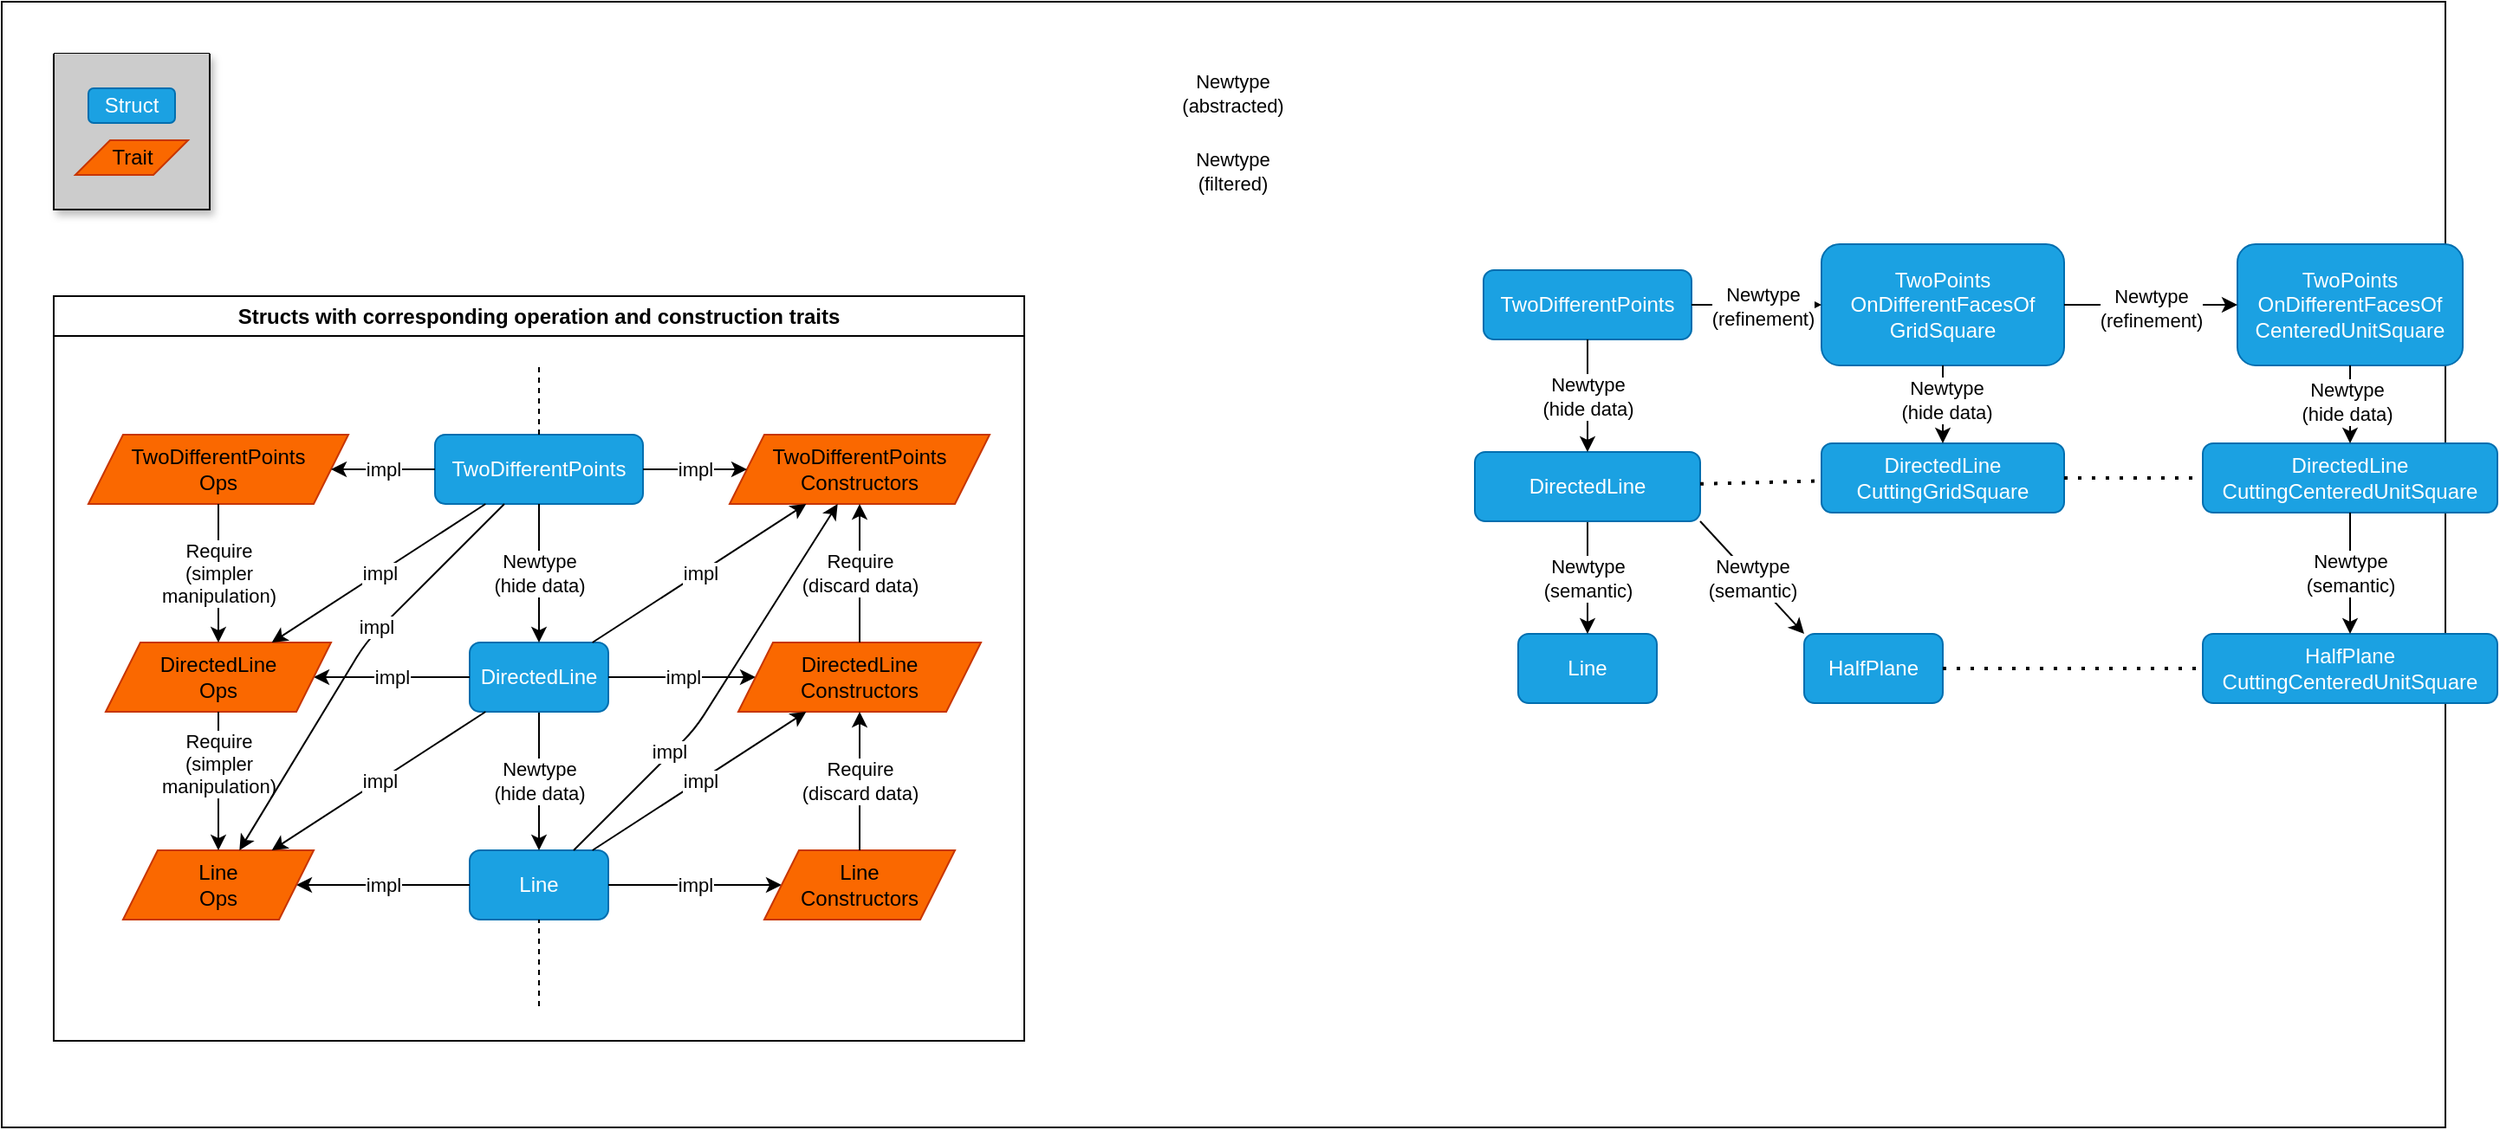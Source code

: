 <mxfile version="24.2.8" type="device">
  <diagram id="R2lEEEUBdFMjLlhIrx00" name="Page-1">
    <mxGraphModel dx="510" dy="747" grid="1" gridSize="10" guides="1" tooltips="1" connect="1" arrows="1" fold="1" page="1" pageScale="1" pageWidth="850" pageHeight="1100" background="#FFFFFF" math="0" shadow="0" extFonts="Permanent Marker^https://fonts.googleapis.com/css?family=Permanent+Marker">
      <root>
        <mxCell id="0" />
        <object label="background" id="v2eCrjNbCVR9gLbqSEYK-68">
          <mxCell style="locked=1;" parent="0" />
        </object>
        <mxCell id="v2eCrjNbCVR9gLbqSEYK-70" value="" style="rounded=0;whiteSpace=wrap;html=1;" parent="v2eCrjNbCVR9gLbqSEYK-68" vertex="1">
          <mxGeometry x="40" width="1410" height="650" as="geometry" />
        </mxCell>
        <object label="main" id="1">
          <mxCell style="" parent="0" />
        </object>
        <mxCell id="v2eCrjNbCVR9gLbqSEYK-106" value="" style="swimlane;startSize=0;swimlaneFillColor=#CCCCCC;shadow=1;" parent="1" vertex="1">
          <mxGeometry x="70" y="30" width="90" height="90" as="geometry" />
        </mxCell>
        <mxCell id="v2eCrjNbCVR9gLbqSEYK-40" value="Trait" style="rounded=0;whiteSpace=wrap;html=1;fillColor=#fa6800;strokeColor=#C73500;fontColor=#000000;shape=parallelogram;fixedSize=1;perimeter=parallelogramPerimeter;flipH=0;flipV=0;" parent="v2eCrjNbCVR9gLbqSEYK-106" vertex="1">
          <mxGeometry x="12.5" y="50" width="65" height="20" as="geometry" />
        </mxCell>
        <mxCell id="v2eCrjNbCVR9gLbqSEYK-41" value="Struct" style="rounded=1;whiteSpace=wrap;fillColor=#1ba1e2;strokeColor=#006EAF;fontColor=#ffffff;verticalAlign=middle;html=1;spacing=2;flipH=0;flipV=0;" parent="v2eCrjNbCVR9gLbqSEYK-106" vertex="1">
          <mxGeometry x="20" y="20" width="50" height="20" as="geometry" />
        </mxCell>
        <mxCell id="8NO0AHSbTcHH3xZStWIT-26" value="Structs with corresponding operation and construction traits" style="swimlane;whiteSpace=wrap;html=1;" parent="1" vertex="1">
          <mxGeometry x="70" y="170" width="560" height="430" as="geometry">
            <mxRectangle x="70" y="170" width="360" height="30" as="alternateBounds" />
          </mxGeometry>
        </mxCell>
        <mxCell id="8NO0AHSbTcHH3xZStWIT-27" value="" style="group" parent="8NO0AHSbTcHH3xZStWIT-26" vertex="1" connectable="0">
          <mxGeometry x="20" y="40" width="520" height="370" as="geometry" />
        </mxCell>
        <mxCell id="v2eCrjNbCVR9gLbqSEYK-79" value="&lt;div&gt;Line&lt;/div&gt;" style="rounded=1;whiteSpace=wrap;html=1;fillColor=#1ba1e2;strokeColor=#006EAF;fontColor=#ffffff;" parent="8NO0AHSbTcHH3xZStWIT-27" vertex="1">
          <mxGeometry x="220" y="280" width="80" height="40" as="geometry" />
        </mxCell>
        <mxCell id="v2eCrjNbCVR9gLbqSEYK-80" style="edgeStyle=orthogonalEdgeStyle;rounded=1;orthogonalLoop=1;jettySize=auto;html=1;noEdgeStyle=1;orthogonal=1;" parent="8NO0AHSbTcHH3xZStWIT-27" source="v2eCrjNbCVR9gLbqSEYK-82" target="v2eCrjNbCVR9gLbqSEYK-79" edge="1">
          <mxGeometry relative="1" as="geometry">
            <Array as="points" />
          </mxGeometry>
        </mxCell>
        <mxCell id="v2eCrjNbCVR9gLbqSEYK-81" value="&lt;div&gt;Newtype&lt;/div&gt;&lt;div&gt;(hide data)&lt;br&gt;&lt;/div&gt;" style="edgeLabel;html=1;align=center;verticalAlign=middle;resizable=0;points=[];rounded=1;" parent="v2eCrjNbCVR9gLbqSEYK-80" vertex="1" connectable="0">
          <mxGeometry relative="1" as="geometry">
            <mxPoint as="offset" />
          </mxGeometry>
        </mxCell>
        <mxCell id="v2eCrjNbCVR9gLbqSEYK-82" value="&lt;div&gt;DirectedLine&lt;/div&gt;" style="rounded=1;whiteSpace=wrap;html=1;fillColor=#1ba1e2;strokeColor=#006EAF;fontColor=#ffffff;" parent="8NO0AHSbTcHH3xZStWIT-27" vertex="1">
          <mxGeometry x="220.001" y="160" width="80" height="40" as="geometry" />
        </mxCell>
        <mxCell id="v2eCrjNbCVR9gLbqSEYK-83" value="TwoDifferentPoints" style="rounded=1;whiteSpace=wrap;html=1;fillColor=#1ba1e2;strokeColor=#006EAF;fontColor=#ffffff;" parent="8NO0AHSbTcHH3xZStWIT-27" vertex="1">
          <mxGeometry x="200" y="40" width="120" height="40" as="geometry" />
        </mxCell>
        <mxCell id="v2eCrjNbCVR9gLbqSEYK-84" value="" style="endArrow=classic;html=1;rounded=1;noEdgeStyle=1;orthogonal=1;" parent="8NO0AHSbTcHH3xZStWIT-27" source="v2eCrjNbCVR9gLbqSEYK-83" target="v2eCrjNbCVR9gLbqSEYK-82" edge="1">
          <mxGeometry width="50" height="50" relative="1" as="geometry">
            <mxPoint x="290" y="575" as="sourcePoint" />
            <mxPoint x="340" y="525" as="targetPoint" />
            <Array as="points" />
          </mxGeometry>
        </mxCell>
        <mxCell id="v2eCrjNbCVR9gLbqSEYK-85" value="&lt;div&gt;Newtype&lt;/div&gt;&lt;div&gt;(hide data)&lt;br&gt;&lt;/div&gt;" style="edgeLabel;html=1;align=center;verticalAlign=middle;resizable=0;points=[];rounded=1;" parent="v2eCrjNbCVR9gLbqSEYK-84" vertex="1" connectable="0">
          <mxGeometry relative="1" as="geometry">
            <mxPoint as="offset" />
          </mxGeometry>
        </mxCell>
        <mxCell id="v2eCrjNbCVR9gLbqSEYK-86" value="" style="endArrow=classic;html=1;rounded=1;" parent="8NO0AHSbTcHH3xZStWIT-27" source="v2eCrjNbCVR9gLbqSEYK-79" target="v2eCrjNbCVR9gLbqSEYK-94" edge="1">
          <mxGeometry width="50" height="50" relative="1" as="geometry">
            <mxPoint x="350" y="290" as="sourcePoint" />
            <mxPoint x="400" y="240" as="targetPoint" />
          </mxGeometry>
        </mxCell>
        <mxCell id="v2eCrjNbCVR9gLbqSEYK-87" value="impl" style="edgeLabel;html=1;align=center;verticalAlign=middle;resizable=0;points=[];rounded=1;" parent="v2eCrjNbCVR9gLbqSEYK-86" vertex="1" connectable="0">
          <mxGeometry relative="1" as="geometry">
            <mxPoint as="offset" />
          </mxGeometry>
        </mxCell>
        <mxCell id="v2eCrjNbCVR9gLbqSEYK-88" value="" style="endArrow=classic;html=1;rounded=1;" parent="8NO0AHSbTcHH3xZStWIT-27" source="v2eCrjNbCVR9gLbqSEYK-82" target="v2eCrjNbCVR9gLbqSEYK-95" edge="1">
          <mxGeometry width="50" height="50" relative="1" as="geometry">
            <mxPoint x="250" y="328" as="sourcePoint" />
            <mxPoint x="380" y="372" as="targetPoint" />
          </mxGeometry>
        </mxCell>
        <mxCell id="v2eCrjNbCVR9gLbqSEYK-89" value="impl" style="edgeLabel;html=1;align=center;verticalAlign=middle;resizable=0;points=[];rounded=1;" parent="v2eCrjNbCVR9gLbqSEYK-88" vertex="1" connectable="0">
          <mxGeometry relative="1" as="geometry">
            <mxPoint as="offset" />
          </mxGeometry>
        </mxCell>
        <mxCell id="v2eCrjNbCVR9gLbqSEYK-90" value="" style="endArrow=classic;html=1;rounded=1;" parent="8NO0AHSbTcHH3xZStWIT-27" source="v2eCrjNbCVR9gLbqSEYK-79" target="v2eCrjNbCVR9gLbqSEYK-98" edge="1">
          <mxGeometry width="50" height="50" relative="1" as="geometry">
            <mxPoint x="286" y="270" as="sourcePoint" />
            <mxPoint x="220" y="220" as="targetPoint" />
          </mxGeometry>
        </mxCell>
        <mxCell id="v2eCrjNbCVR9gLbqSEYK-91" value="impl" style="edgeLabel;html=1;align=center;verticalAlign=middle;resizable=0;points=[];rounded=1;" parent="v2eCrjNbCVR9gLbqSEYK-90" vertex="1" connectable="0">
          <mxGeometry relative="1" as="geometry">
            <mxPoint as="offset" />
          </mxGeometry>
        </mxCell>
        <mxCell id="v2eCrjNbCVR9gLbqSEYK-92" value="" style="endArrow=classic;html=1;rounded=1;" parent="8NO0AHSbTcHH3xZStWIT-27" source="v2eCrjNbCVR9gLbqSEYK-82" target="v2eCrjNbCVR9gLbqSEYK-99" edge="1">
          <mxGeometry width="50" height="50" relative="1" as="geometry">
            <mxPoint x="270" y="210" as="sourcePoint" />
            <mxPoint x="204" y="160" as="targetPoint" />
          </mxGeometry>
        </mxCell>
        <mxCell id="v2eCrjNbCVR9gLbqSEYK-93" value="impl" style="edgeLabel;html=1;align=center;verticalAlign=middle;resizable=0;points=[];rounded=1;" parent="v2eCrjNbCVR9gLbqSEYK-92" vertex="1" connectable="0">
          <mxGeometry relative="1" as="geometry">
            <mxPoint as="offset" />
          </mxGeometry>
        </mxCell>
        <mxCell id="v2eCrjNbCVR9gLbqSEYK-94" value="&lt;div&gt;Line&lt;/div&gt;&lt;div&gt;Ops&lt;br&gt;&lt;/div&gt;" style="rounded=0;whiteSpace=wrap;html=1;fillColor=#fa6800;strokeColor=#C73500;fontColor=#000000;shape=parallelogram;fixedSize=1;perimeter=parallelogramPerimeter;" parent="8NO0AHSbTcHH3xZStWIT-27" vertex="1">
          <mxGeometry x="20" y="280" width="110" height="40" as="geometry" />
        </mxCell>
        <mxCell id="v2eCrjNbCVR9gLbqSEYK-95" value="&lt;div&gt;DirectedLine&lt;/div&gt;&lt;div&gt;Ops&lt;br&gt;&lt;/div&gt;" style="rounded=0;whiteSpace=wrap;html=1;fillColor=#fa6800;strokeColor=#C73500;fontColor=#000000;shape=parallelogram;fixedSize=1;perimeter=parallelogramPerimeter;" parent="8NO0AHSbTcHH3xZStWIT-27" vertex="1">
          <mxGeometry x="10" y="160" width="130" height="40" as="geometry" />
        </mxCell>
        <mxCell id="v2eCrjNbCVR9gLbqSEYK-96" value="" style="endArrow=classic;html=1;rounded=1;" parent="8NO0AHSbTcHH3xZStWIT-27" source="v2eCrjNbCVR9gLbqSEYK-95" target="v2eCrjNbCVR9gLbqSEYK-94" edge="1">
          <mxGeometry relative="1" as="geometry">
            <mxPoint x="590" y="50" as="sourcePoint" />
            <mxPoint x="690" y="50" as="targetPoint" />
          </mxGeometry>
        </mxCell>
        <mxCell id="v2eCrjNbCVR9gLbqSEYK-97" value="&lt;div&gt;Require&lt;/div&gt;&lt;div&gt;(simpler&lt;/div&gt;&lt;div&gt;manipulation)&lt;br&gt;&lt;/div&gt;" style="edgeLabel;resizable=0;html=1;;align=center;verticalAlign=middle;container=0;rounded=1;" parent="v2eCrjNbCVR9gLbqSEYK-96" connectable="0" vertex="1">
          <mxGeometry relative="1" as="geometry">
            <mxPoint y="-10" as="offset" />
          </mxGeometry>
        </mxCell>
        <mxCell id="v2eCrjNbCVR9gLbqSEYK-98" value="&lt;div&gt;Line&lt;/div&gt;&lt;div&gt;Constructors&lt;br&gt;&lt;/div&gt;" style="rounded=0;whiteSpace=wrap;html=1;fillColor=#fa6800;strokeColor=#C73500;fontColor=#000000;shape=parallelogram;fixedSize=1;perimeter=parallelogramPerimeter;" parent="8NO0AHSbTcHH3xZStWIT-27" vertex="1">
          <mxGeometry x="390" y="280" width="110" height="40" as="geometry" />
        </mxCell>
        <mxCell id="v2eCrjNbCVR9gLbqSEYK-99" value="&lt;div&gt;DirectedLine&lt;/div&gt;&lt;div&gt;Constructors&lt;br&gt;&lt;/div&gt;" style="rounded=0;whiteSpace=wrap;html=1;fillColor=#fa6800;strokeColor=#C73500;fontColor=#000000;shape=parallelogram;fixedSize=1;perimeter=parallelogramPerimeter;" parent="8NO0AHSbTcHH3xZStWIT-27" vertex="1">
          <mxGeometry x="375" y="160" width="140" height="40" as="geometry" />
        </mxCell>
        <mxCell id="v2eCrjNbCVR9gLbqSEYK-100" value="" style="endArrow=classic;html=1;rounded=1;" parent="8NO0AHSbTcHH3xZStWIT-27" source="v2eCrjNbCVR9gLbqSEYK-98" target="v2eCrjNbCVR9gLbqSEYK-99" edge="1">
          <mxGeometry relative="1" as="geometry">
            <mxPoint x="327" y="435" as="sourcePoint" />
            <mxPoint x="173" y="190" as="targetPoint" />
          </mxGeometry>
        </mxCell>
        <mxCell id="v2eCrjNbCVR9gLbqSEYK-101" value="&lt;div&gt;Require&lt;/div&gt;&lt;div&gt;(discard data)&lt;br&gt;&lt;/div&gt;" style="edgeLabel;resizable=0;html=1;;align=center;verticalAlign=middle;container=0;rounded=1;" parent="v2eCrjNbCVR9gLbqSEYK-100" connectable="0" vertex="1">
          <mxGeometry relative="1" as="geometry">
            <mxPoint as="offset" />
          </mxGeometry>
        </mxCell>
        <mxCell id="8NO0AHSbTcHH3xZStWIT-1" value="" style="endArrow=classic;html=1;rounded=1;" parent="8NO0AHSbTcHH3xZStWIT-27" source="v2eCrjNbCVR9gLbqSEYK-82" target="v2eCrjNbCVR9gLbqSEYK-94" edge="1">
          <mxGeometry width="50" height="50" relative="1" as="geometry">
            <mxPoint x="220" y="230" as="sourcePoint" />
            <mxPoint x="150" y="230" as="targetPoint" />
          </mxGeometry>
        </mxCell>
        <mxCell id="8NO0AHSbTcHH3xZStWIT-2" value="impl" style="edgeLabel;html=1;align=center;verticalAlign=middle;resizable=0;points=[];rounded=1;" parent="8NO0AHSbTcHH3xZStWIT-1" vertex="1" connectable="0">
          <mxGeometry relative="1" as="geometry">
            <mxPoint as="offset" />
          </mxGeometry>
        </mxCell>
        <mxCell id="8NO0AHSbTcHH3xZStWIT-3" value="" style="endArrow=classic;html=1;rounded=1;" parent="8NO0AHSbTcHH3xZStWIT-27" source="v2eCrjNbCVR9gLbqSEYK-79" target="v2eCrjNbCVR9gLbqSEYK-99" edge="1">
          <mxGeometry width="50" height="50" relative="1" as="geometry">
            <mxPoint x="310" y="310" as="sourcePoint" />
            <mxPoint x="395" y="310" as="targetPoint" />
          </mxGeometry>
        </mxCell>
        <mxCell id="8NO0AHSbTcHH3xZStWIT-4" value="impl" style="edgeLabel;html=1;align=center;verticalAlign=middle;resizable=0;points=[];rounded=1;" parent="8NO0AHSbTcHH3xZStWIT-3" vertex="1" connectable="0">
          <mxGeometry relative="1" as="geometry">
            <mxPoint as="offset" />
          </mxGeometry>
        </mxCell>
        <mxCell id="8NO0AHSbTcHH3xZStWIT-5" value="&lt;div&gt;TwoDifferentPoints&lt;br&gt;&lt;/div&gt;&lt;div&gt;Ops&lt;br&gt;&lt;/div&gt;" style="rounded=0;whiteSpace=wrap;html=1;fillColor=#fa6800;strokeColor=#C73500;fontColor=#000000;shape=parallelogram;fixedSize=1;perimeter=parallelogramPerimeter;" parent="8NO0AHSbTcHH3xZStWIT-27" vertex="1">
          <mxGeometry y="40" width="150" height="40" as="geometry" />
        </mxCell>
        <mxCell id="8NO0AHSbTcHH3xZStWIT-6" value="&lt;div&gt;TwoDifferentPoints&lt;br&gt;&lt;/div&gt;&lt;div&gt;Constructors&lt;br&gt;&lt;/div&gt;" style="rounded=0;whiteSpace=wrap;html=1;fillColor=#fa6800;strokeColor=#C73500;fontColor=#000000;shape=parallelogram;fixedSize=1;perimeter=parallelogramPerimeter;" parent="8NO0AHSbTcHH3xZStWIT-27" vertex="1">
          <mxGeometry x="370" y="40" width="150" height="40" as="geometry" />
        </mxCell>
        <mxCell id="8NO0AHSbTcHH3xZStWIT-7" value="" style="endArrow=classic;html=1;rounded=1;" parent="8NO0AHSbTcHH3xZStWIT-27" source="8NO0AHSbTcHH3xZStWIT-5" target="v2eCrjNbCVR9gLbqSEYK-95" edge="1">
          <mxGeometry relative="1" as="geometry">
            <mxPoint x="-60" y="90" as="sourcePoint" />
            <mxPoint x="-60" y="170" as="targetPoint" />
          </mxGeometry>
        </mxCell>
        <mxCell id="8NO0AHSbTcHH3xZStWIT-8" value="&lt;div&gt;Require&lt;/div&gt;&lt;div&gt;(simpler&lt;/div&gt;&lt;div&gt;manipulation)&lt;br&gt;&lt;/div&gt;" style="edgeLabel;resizable=0;html=1;;align=center;verticalAlign=middle;container=0;rounded=1;" parent="8NO0AHSbTcHH3xZStWIT-7" connectable="0" vertex="1">
          <mxGeometry relative="1" as="geometry">
            <mxPoint as="offset" />
          </mxGeometry>
        </mxCell>
        <mxCell id="8NO0AHSbTcHH3xZStWIT-9" value="" style="endArrow=classic;html=1;rounded=1;" parent="8NO0AHSbTcHH3xZStWIT-27" source="v2eCrjNbCVR9gLbqSEYK-99" target="8NO0AHSbTcHH3xZStWIT-6" edge="1">
          <mxGeometry relative="1" as="geometry">
            <mxPoint x="605" y="150" as="sourcePoint" />
            <mxPoint x="605" y="70" as="targetPoint" />
          </mxGeometry>
        </mxCell>
        <mxCell id="8NO0AHSbTcHH3xZStWIT-10" value="&lt;div&gt;Require&lt;/div&gt;&lt;div&gt;(discard data)&lt;br&gt;&lt;/div&gt;" style="edgeLabel;resizable=0;html=1;;align=center;verticalAlign=middle;container=0;rounded=1;" parent="8NO0AHSbTcHH3xZStWIT-9" connectable="0" vertex="1">
          <mxGeometry relative="1" as="geometry">
            <mxPoint as="offset" />
          </mxGeometry>
        </mxCell>
        <mxCell id="8NO0AHSbTcHH3xZStWIT-11" value="" style="endArrow=classic;html=1;rounded=1;" parent="8NO0AHSbTcHH3xZStWIT-27" source="v2eCrjNbCVR9gLbqSEYK-83" target="8NO0AHSbTcHH3xZStWIT-6" edge="1">
          <mxGeometry width="50" height="50" relative="1" as="geometry">
            <mxPoint x="298" y="290" as="sourcePoint" />
            <mxPoint x="412" y="210" as="targetPoint" />
          </mxGeometry>
        </mxCell>
        <mxCell id="8NO0AHSbTcHH3xZStWIT-12" value="impl" style="edgeLabel;html=1;align=center;verticalAlign=middle;resizable=0;points=[];rounded=1;" parent="8NO0AHSbTcHH3xZStWIT-11" vertex="1" connectable="0">
          <mxGeometry relative="1" as="geometry">
            <mxPoint as="offset" />
          </mxGeometry>
        </mxCell>
        <mxCell id="8NO0AHSbTcHH3xZStWIT-13" value="" style="endArrow=classic;html=1;rounded=1;" parent="8NO0AHSbTcHH3xZStWIT-27" source="v2eCrjNbCVR9gLbqSEYK-83" target="8NO0AHSbTcHH3xZStWIT-5" edge="1">
          <mxGeometry width="50" height="50" relative="1" as="geometry">
            <mxPoint x="220" y="-20" as="sourcePoint" />
            <mxPoint x="150" y="-20" as="targetPoint" />
          </mxGeometry>
        </mxCell>
        <mxCell id="8NO0AHSbTcHH3xZStWIT-14" value="impl" style="edgeLabel;html=1;align=center;verticalAlign=middle;resizable=0;points=[];rounded=1;" parent="8NO0AHSbTcHH3xZStWIT-13" vertex="1" connectable="0">
          <mxGeometry relative="1" as="geometry">
            <mxPoint as="offset" />
          </mxGeometry>
        </mxCell>
        <mxCell id="8NO0AHSbTcHH3xZStWIT-15" value="" style="endArrow=classic;html=1;rounded=1;" parent="8NO0AHSbTcHH3xZStWIT-27" source="v2eCrjNbCVR9gLbqSEYK-82" target="8NO0AHSbTcHH3xZStWIT-6" edge="1">
          <mxGeometry width="50" height="50" relative="1" as="geometry">
            <mxPoint x="273" y="10" as="sourcePoint" />
            <mxPoint x="410" y="-70" as="targetPoint" />
          </mxGeometry>
        </mxCell>
        <mxCell id="8NO0AHSbTcHH3xZStWIT-16" value="impl" style="edgeLabel;html=1;align=center;verticalAlign=middle;resizable=0;points=[];rounded=1;" parent="8NO0AHSbTcHH3xZStWIT-15" vertex="1" connectable="0">
          <mxGeometry relative="1" as="geometry">
            <mxPoint as="offset" />
          </mxGeometry>
        </mxCell>
        <mxCell id="8NO0AHSbTcHH3xZStWIT-17" value="" style="endArrow=classic;html=1;rounded=1;" parent="8NO0AHSbTcHH3xZStWIT-27" source="v2eCrjNbCVR9gLbqSEYK-79" target="8NO0AHSbTcHH3xZStWIT-6" edge="1">
          <mxGeometry width="50" height="50" relative="1" as="geometry">
            <mxPoint x="304" y="170" as="sourcePoint" />
            <mxPoint x="441" y="90" as="targetPoint" />
            <Array as="points">
              <mxPoint x="350" y="210" />
            </Array>
          </mxGeometry>
        </mxCell>
        <mxCell id="8NO0AHSbTcHH3xZStWIT-18" value="impl" style="edgeLabel;html=1;align=center;verticalAlign=middle;resizable=0;points=[];rounded=1;" parent="8NO0AHSbTcHH3xZStWIT-17" vertex="1" connectable="0">
          <mxGeometry relative="1" as="geometry">
            <mxPoint x="-30" y="36" as="offset" />
          </mxGeometry>
        </mxCell>
        <mxCell id="8NO0AHSbTcHH3xZStWIT-19" value="" style="endArrow=classic;html=1;rounded=1;" parent="8NO0AHSbTcHH3xZStWIT-27" source="v2eCrjNbCVR9gLbqSEYK-83" target="v2eCrjNbCVR9gLbqSEYK-95" edge="1">
          <mxGeometry width="50" height="50" relative="1" as="geometry">
            <mxPoint x="243" y="210" as="sourcePoint" />
            <mxPoint x="133" y="290" as="targetPoint" />
          </mxGeometry>
        </mxCell>
        <mxCell id="8NO0AHSbTcHH3xZStWIT-20" value="impl" style="edgeLabel;html=1;align=center;verticalAlign=middle;resizable=0;points=[];rounded=1;" parent="8NO0AHSbTcHH3xZStWIT-19" vertex="1" connectable="0">
          <mxGeometry relative="1" as="geometry">
            <mxPoint as="offset" />
          </mxGeometry>
        </mxCell>
        <mxCell id="8NO0AHSbTcHH3xZStWIT-21" value="" style="endArrow=classic;html=1;rounded=1;" parent="8NO0AHSbTcHH3xZStWIT-27" source="v2eCrjNbCVR9gLbqSEYK-83" target="v2eCrjNbCVR9gLbqSEYK-94" edge="1">
          <mxGeometry width="50" height="50" relative="1" as="geometry">
            <mxPoint x="243" y="90" as="sourcePoint" />
            <mxPoint x="133" y="170" as="targetPoint" />
            <Array as="points">
              <mxPoint x="160" y="160" />
            </Array>
          </mxGeometry>
        </mxCell>
        <mxCell id="8NO0AHSbTcHH3xZStWIT-22" value="impl" style="edgeLabel;html=1;align=center;verticalAlign=middle;resizable=0;points=[];rounded=1;" parent="8NO0AHSbTcHH3xZStWIT-21" vertex="1" connectable="0">
          <mxGeometry relative="1" as="geometry">
            <mxPoint x="13" y="-21" as="offset" />
          </mxGeometry>
        </mxCell>
        <mxCell id="8NO0AHSbTcHH3xZStWIT-23" value="" style="endArrow=none;dashed=1;html=1;rounded=0;exitX=0.5;exitY=0;exitDx=0;exitDy=0;" parent="8NO0AHSbTcHH3xZStWIT-27" source="v2eCrjNbCVR9gLbqSEYK-83" edge="1">
          <mxGeometry width="50" height="50" relative="1" as="geometry">
            <mxPoint x="280" as="sourcePoint" />
            <mxPoint x="260" as="targetPoint" />
          </mxGeometry>
        </mxCell>
        <mxCell id="8NO0AHSbTcHH3xZStWIT-24" value="" style="endArrow=none;dashed=1;html=1;rounded=0;entryX=0.5;entryY=1;entryDx=0;entryDy=0;" parent="8NO0AHSbTcHH3xZStWIT-27" target="v2eCrjNbCVR9gLbqSEYK-79" edge="1">
          <mxGeometry width="50" height="50" relative="1" as="geometry">
            <mxPoint x="260" y="370" as="sourcePoint" />
            <mxPoint x="240" y="380" as="targetPoint" />
          </mxGeometry>
        </mxCell>
        <mxCell id="8NO0AHSbTcHH3xZStWIT-35" value="&lt;div&gt;Line&lt;/div&gt;" style="rounded=1;whiteSpace=wrap;html=1;fillColor=#1ba1e2;strokeColor=#006EAF;fontColor=#ffffff;" parent="1" vertex="1">
          <mxGeometry x="915" y="365" width="80" height="40" as="geometry" />
        </mxCell>
        <mxCell id="8NO0AHSbTcHH3xZStWIT-36" style="edgeStyle=orthogonalEdgeStyle;rounded=1;orthogonalLoop=1;jettySize=auto;html=1;noEdgeStyle=1;orthogonal=1;" parent="1" source="8NO0AHSbTcHH3xZStWIT-38" target="8NO0AHSbTcHH3xZStWIT-35" edge="1">
          <mxGeometry relative="1" as="geometry">
            <Array as="points" />
          </mxGeometry>
        </mxCell>
        <mxCell id="8NO0AHSbTcHH3xZStWIT-37" value="&lt;div&gt;Newtype&lt;/div&gt;&lt;div&gt;(semantic)&lt;br&gt;&lt;/div&gt;" style="edgeLabel;html=1;align=center;verticalAlign=middle;resizable=0;points=[];rounded=1;" parent="8NO0AHSbTcHH3xZStWIT-36" vertex="1" connectable="0">
          <mxGeometry relative="1" as="geometry">
            <mxPoint as="offset" />
          </mxGeometry>
        </mxCell>
        <mxCell id="8NO0AHSbTcHH3xZStWIT-38" value="&lt;div&gt;DirectedLine&lt;/div&gt;" style="rounded=1;whiteSpace=wrap;html=1;fillColor=#1ba1e2;strokeColor=#006EAF;fontColor=#ffffff;" parent="1" vertex="1">
          <mxGeometry x="890" y="260" width="130" height="40" as="geometry" />
        </mxCell>
        <mxCell id="8NO0AHSbTcHH3xZStWIT-39" value="TwoDifferentPoints" style="rounded=1;whiteSpace=wrap;html=1;fillColor=#1ba1e2;strokeColor=#006EAF;fontColor=#ffffff;" parent="1" vertex="1">
          <mxGeometry x="895" y="155" width="120" height="40" as="geometry" />
        </mxCell>
        <mxCell id="8NO0AHSbTcHH3xZStWIT-40" value="" style="endArrow=classic;html=1;rounded=1;noEdgeStyle=1;orthogonal=1;" parent="1" source="8NO0AHSbTcHH3xZStWIT-39" target="8NO0AHSbTcHH3xZStWIT-38" edge="1">
          <mxGeometry width="50" height="50" relative="1" as="geometry">
            <mxPoint x="975" y="690" as="sourcePoint" />
            <mxPoint x="1025" y="640" as="targetPoint" />
            <Array as="points" />
          </mxGeometry>
        </mxCell>
        <mxCell id="8NO0AHSbTcHH3xZStWIT-41" value="&lt;div&gt;Newtype&lt;/div&gt;&lt;div&gt;(hide data)&lt;br&gt;&lt;/div&gt;" style="edgeLabel;html=1;align=center;verticalAlign=middle;resizable=0;points=[];rounded=1;" parent="8NO0AHSbTcHH3xZStWIT-40" vertex="1" connectable="0">
          <mxGeometry relative="1" as="geometry">
            <mxPoint as="offset" />
          </mxGeometry>
        </mxCell>
        <mxCell id="8NO0AHSbTcHH3xZStWIT-42" value="HalfPlane" style="rounded=1;whiteSpace=wrap;html=1;fillColor=#1ba1e2;strokeColor=#006EAF;fontColor=#ffffff;" parent="1" vertex="1">
          <mxGeometry x="1080" y="365" width="80" height="40" as="geometry" />
        </mxCell>
        <mxCell id="8NO0AHSbTcHH3xZStWIT-43" style="edgeStyle=orthogonalEdgeStyle;rounded=1;orthogonalLoop=1;jettySize=auto;html=1;noEdgeStyle=1;orthogonal=1;" parent="1" source="8NO0AHSbTcHH3xZStWIT-38" target="8NO0AHSbTcHH3xZStWIT-42" edge="1">
          <mxGeometry relative="1" as="geometry">
            <Array as="points" />
            <mxPoint x="955" y="325" as="sourcePoint" />
            <mxPoint x="955" y="405" as="targetPoint" />
          </mxGeometry>
        </mxCell>
        <mxCell id="8NO0AHSbTcHH3xZStWIT-44" value="&lt;div&gt;Newtype&lt;/div&gt;&lt;div&gt;(semantic)&lt;br&gt;&lt;/div&gt;" style="edgeLabel;html=1;align=center;verticalAlign=middle;resizable=0;points=[];rounded=1;" parent="8NO0AHSbTcHH3xZStWIT-43" vertex="1" connectable="0">
          <mxGeometry relative="1" as="geometry">
            <mxPoint as="offset" />
          </mxGeometry>
        </mxCell>
        <mxCell id="8NO0AHSbTcHH3xZStWIT-47" value="&lt;div&gt;DirectedLine&lt;/div&gt;&lt;div&gt;CuttingCenteredUnitSquare&lt;br&gt;&lt;/div&gt;" style="rounded=1;whiteSpace=wrap;html=1;fillColor=#1ba1e2;strokeColor=#006EAF;fontColor=#ffffff;" parent="1" vertex="1">
          <mxGeometry x="1310" y="255" width="170" height="40" as="geometry" />
        </mxCell>
        <mxCell id="8NO0AHSbTcHH3xZStWIT-50" value="&lt;div&gt;DirectedLine&lt;/div&gt;&lt;div&gt;CuttingGridSquare&lt;br&gt;&lt;/div&gt;" style="rounded=1;whiteSpace=wrap;html=1;fillColor=#1ba1e2;strokeColor=#006EAF;fontColor=#ffffff;" parent="1" vertex="1">
          <mxGeometry x="1090" y="255" width="140" height="40" as="geometry" />
        </mxCell>
        <mxCell id="8NO0AHSbTcHH3xZStWIT-51" value="&lt;div&gt;TwoPoints&lt;/div&gt;&lt;div&gt;OnDifferentFacesOf&lt;/div&gt;&lt;div&gt;GridSquare&lt;/div&gt;" style="rounded=1;whiteSpace=wrap;html=1;fillColor=#1ba1e2;strokeColor=#006EAF;fontColor=#ffffff;" parent="1" vertex="1">
          <mxGeometry x="1090" y="140" width="140" height="70" as="geometry" />
        </mxCell>
        <mxCell id="8NO0AHSbTcHH3xZStWIT-52" value="&lt;div&gt;TwoPoints&lt;/div&gt;&lt;div&gt;OnDifferentFacesOf&lt;/div&gt;&lt;div&gt;CenteredUnitSquare&lt;/div&gt;" style="rounded=1;whiteSpace=wrap;html=1;fillColor=#1ba1e2;strokeColor=#006EAF;fontColor=#ffffff;" parent="1" vertex="1">
          <mxGeometry x="1330" y="140" width="130" height="70" as="geometry" />
        </mxCell>
        <mxCell id="8NO0AHSbTcHH3xZStWIT-57" value="" style="endArrow=classic;html=1;rounded=0;" parent="1" source="8NO0AHSbTcHH3xZStWIT-39" target="8NO0AHSbTcHH3xZStWIT-51" edge="1">
          <mxGeometry width="50" height="50" relative="1" as="geometry">
            <mxPoint x="1025" y="235" as="sourcePoint" />
            <mxPoint x="1075" y="185" as="targetPoint" />
          </mxGeometry>
        </mxCell>
        <mxCell id="dO09flpF3zp-Y3cEDFPq-5" value="&lt;div&gt;Newtype&lt;/div&gt;&lt;div&gt;(refinement)&lt;br&gt;&lt;/div&gt;" style="edgeLabel;html=1;align=center;verticalAlign=middle;resizable=0;points=[];" vertex="1" connectable="0" parent="8NO0AHSbTcHH3xZStWIT-57">
          <mxGeometry x="0.081" y="-1" relative="1" as="geometry">
            <mxPoint as="offset" />
          </mxGeometry>
        </mxCell>
        <mxCell id="8NO0AHSbTcHH3xZStWIT-58" value="" style="endArrow=classic;html=1;rounded=0;" parent="1" source="8NO0AHSbTcHH3xZStWIT-51" target="8NO0AHSbTcHH3xZStWIT-52" edge="1">
          <mxGeometry width="50" height="50" relative="1" as="geometry">
            <mxPoint x="1015" y="178" as="sourcePoint" />
            <mxPoint x="1065" y="173" as="targetPoint" />
          </mxGeometry>
        </mxCell>
        <mxCell id="dO09flpF3zp-Y3cEDFPq-7" value="&lt;div&gt;Newtype&lt;/div&gt;&lt;div&gt;(refinement)&lt;br&gt;&lt;/div&gt;" style="edgeLabel;html=1;align=center;verticalAlign=middle;resizable=0;points=[];" vertex="1" connectable="0" parent="8NO0AHSbTcHH3xZStWIT-58">
          <mxGeometry x="-0.002" y="-2" relative="1" as="geometry">
            <mxPoint as="offset" />
          </mxGeometry>
        </mxCell>
        <mxCell id="8NO0AHSbTcHH3xZStWIT-59" value="" style="endArrow=classic;html=1;rounded=0;" parent="1" source="8NO0AHSbTcHH3xZStWIT-52" target="8NO0AHSbTcHH3xZStWIT-47" edge="1">
          <mxGeometry width="50" height="50" relative="1" as="geometry">
            <mxPoint x="1230" y="175" as="sourcePoint" />
            <mxPoint x="1230" y="215" as="targetPoint" />
          </mxGeometry>
        </mxCell>
        <mxCell id="dO09flpF3zp-Y3cEDFPq-8" value="&lt;div&gt;Newtype&lt;/div&gt;&lt;div&gt;(hide data)&lt;br&gt;&lt;/div&gt;" style="edgeLabel;html=1;align=center;verticalAlign=middle;resizable=0;points=[];" vertex="1" connectable="0" parent="8NO0AHSbTcHH3xZStWIT-59">
          <mxGeometry x="0.311" y="-2" relative="1" as="geometry">
            <mxPoint y="-9" as="offset" />
          </mxGeometry>
        </mxCell>
        <mxCell id="8NO0AHSbTcHH3xZStWIT-64" value="" style="endArrow=classic;html=1;rounded=0;" parent="1" source="8NO0AHSbTcHH3xZStWIT-51" target="8NO0AHSbTcHH3xZStWIT-50" edge="1">
          <mxGeometry width="50" height="50" relative="1" as="geometry">
            <mxPoint x="1296" y="205" as="sourcePoint" />
            <mxPoint x="1494" y="265" as="targetPoint" />
          </mxGeometry>
        </mxCell>
        <mxCell id="dO09flpF3zp-Y3cEDFPq-4" value="&lt;div&gt;Newtype&lt;/div&gt;&lt;div&gt;(hide data)&lt;br&gt;&lt;/div&gt;" style="edgeLabel;html=1;align=center;verticalAlign=middle;resizable=0;points=[];" vertex="1" connectable="0" parent="8NO0AHSbTcHH3xZStWIT-64">
          <mxGeometry x="-0.376" y="2" relative="1" as="geometry">
            <mxPoint y="6" as="offset" />
          </mxGeometry>
        </mxCell>
        <mxCell id="8NO0AHSbTcHH3xZStWIT-66" value="&lt;div&gt;HalfPlane&lt;/div&gt;CuttingCenteredUnitSquare" style="rounded=1;whiteSpace=wrap;html=1;fillColor=#1ba1e2;strokeColor=#006EAF;fontColor=#ffffff;" parent="1" vertex="1">
          <mxGeometry x="1310" y="365" width="170" height="40" as="geometry" />
        </mxCell>
        <mxCell id="8NO0AHSbTcHH3xZStWIT-67" value="&lt;div&gt;Newtype&lt;/div&gt;&lt;div&gt;(semantic)&lt;br&gt;&lt;/div&gt;" style="endArrow=classic;html=1;rounded=0;" parent="1" source="8NO0AHSbTcHH3xZStWIT-47" target="8NO0AHSbTcHH3xZStWIT-66" edge="1">
          <mxGeometry width="50" height="50" relative="1" as="geometry">
            <mxPoint x="1330" y="220" as="sourcePoint" />
            <mxPoint x="1330" y="265" as="targetPoint" />
          </mxGeometry>
        </mxCell>
        <mxCell id="dO09flpF3zp-Y3cEDFPq-12" value="" style="endArrow=none;dashed=1;html=1;dashPattern=1 3;strokeWidth=2;rounded=0;" edge="1" parent="1" source="8NO0AHSbTcHH3xZStWIT-38" target="8NO0AHSbTcHH3xZStWIT-50">
          <mxGeometry width="50" height="50" relative="1" as="geometry">
            <mxPoint x="1180" y="410" as="sourcePoint" />
            <mxPoint x="1230" y="360" as="targetPoint" />
          </mxGeometry>
        </mxCell>
        <mxCell id="dO09flpF3zp-Y3cEDFPq-13" value="" style="endArrow=none;dashed=1;html=1;dashPattern=1 3;strokeWidth=2;rounded=0;" edge="1" parent="1" source="8NO0AHSbTcHH3xZStWIT-50" target="8NO0AHSbTcHH3xZStWIT-47">
          <mxGeometry width="50" height="50" relative="1" as="geometry">
            <mxPoint x="1190" y="410" as="sourcePoint" />
            <mxPoint x="1240" y="360" as="targetPoint" />
          </mxGeometry>
        </mxCell>
        <mxCell id="dO09flpF3zp-Y3cEDFPq-14" value="" style="endArrow=none;dashed=1;html=1;dashPattern=1 3;strokeWidth=2;rounded=0;" edge="1" parent="1" source="8NO0AHSbTcHH3xZStWIT-42" target="8NO0AHSbTcHH3xZStWIT-66">
          <mxGeometry width="50" height="50" relative="1" as="geometry">
            <mxPoint x="1190" y="450" as="sourcePoint" />
            <mxPoint x="1240" y="400" as="targetPoint" />
          </mxGeometry>
        </mxCell>
        <mxCell id="dO09flpF3zp-Y3cEDFPq-15" value="&lt;div&gt;Newtype&lt;/div&gt;&lt;div&gt;(abstracted)&lt;br&gt;&lt;/div&gt;" style="edgeLabel;html=1;align=center;verticalAlign=middle;resizable=0;points=[];rounded=1;" vertex="1" connectable="0" parent="1">
          <mxGeometry x="750" y="52.5" as="geometry" />
        </mxCell>
        <mxCell id="dO09flpF3zp-Y3cEDFPq-16" value="&lt;div&gt;Newtype&lt;/div&gt;&lt;div&gt;(filtered)&lt;br&gt;&lt;/div&gt;" style="edgeLabel;html=1;align=center;verticalAlign=middle;resizable=0;points=[];rounded=1;" vertex="1" connectable="0" parent="1">
          <mxGeometry x="750" y="97.5" as="geometry" />
        </mxCell>
      </root>
    </mxGraphModel>
  </diagram>
</mxfile>
